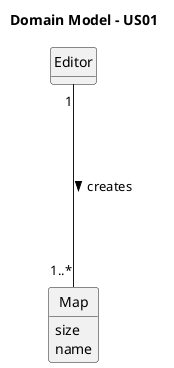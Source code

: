 @startuml
skinparam monochrome true
skinparam packageStyle rectangle
skinparam shadowing false

'left to right direction

skinparam classAttributeIconSize 0

hide circle
hide methods

title Domain Model - US01

class Editor{
}

class Map {
size
name
}

Editor "1" ---- "1..*" Map : creates >

@enduml